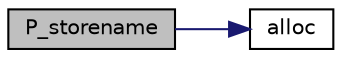 digraph "P_storename"
{
  edge [fontname="Helvetica",fontsize="10",labelfontname="Helvetica",labelfontsize="10"];
  node [fontname="Helvetica",fontsize="10",shape=record];
  rankdir="LR";
  Node729 [label="P_storename",height=0.2,width=0.4,color="black", fillcolor="grey75", style="filled", fontcolor="black"];
  Node729 -> Node730 [color="midnightblue",fontsize="10",style="solid"];
  Node730 [label="alloc",height=0.2,width=0.4,color="black", fillcolor="white", style="filled",URL="$atlast_8c.html#a6382881c465296b6d9e6b65f99c65ea9"];
}
